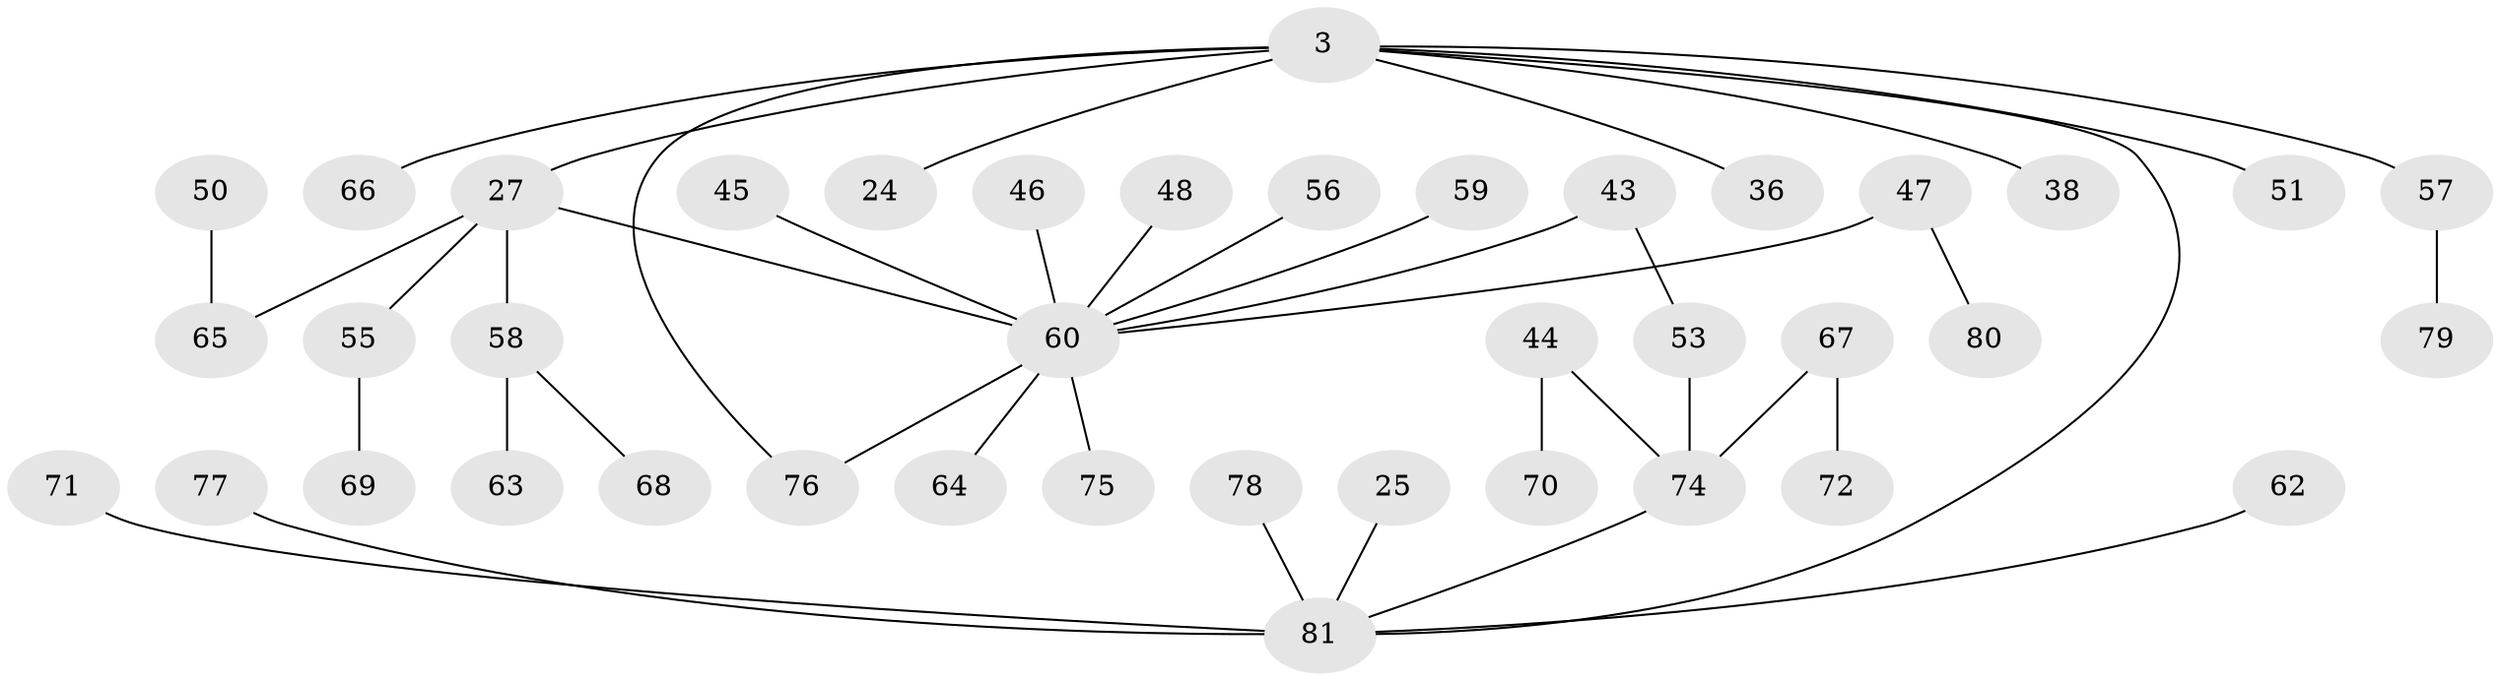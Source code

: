 // original degree distribution, {3: 0.16049382716049382, 7: 0.012345679012345678, 10: 0.012345679012345678, 5: 0.037037037037037035, 4: 0.06172839506172839, 2: 0.25925925925925924, 1: 0.4567901234567901}
// Generated by graph-tools (version 1.1) at 2025/42/03/09/25 04:42:15]
// undirected, 40 vertices, 41 edges
graph export_dot {
graph [start="1"]
  node [color=gray90,style=filled];
  3;
  24;
  25;
  27 [super="+2"];
  36 [super="+10"];
  38;
  43;
  44;
  45;
  46;
  47;
  48;
  50;
  51 [super="+14"];
  53;
  55;
  56;
  57 [super="+16+34+35"];
  58 [super="+42"];
  59;
  60 [super="+26+39+54+28+40+33"];
  62;
  63;
  64;
  65 [super="+37"];
  66;
  67;
  68;
  69;
  70;
  71;
  72;
  74 [super="+32"];
  75;
  76;
  77;
  78;
  79;
  80;
  81 [super="+17+52+73"];
  3 -- 24;
  3 -- 38;
  3 -- 66;
  3 -- 27 [weight=2];
  3 -- 76;
  3 -- 57;
  3 -- 81;
  3 -- 36;
  3 -- 51;
  25 -- 81;
  27 -- 55;
  27 -- 65;
  27 -- 58;
  27 -- 60 [weight=2];
  43 -- 53;
  43 -- 60;
  44 -- 70;
  44 -- 74;
  45 -- 60;
  46 -- 60;
  47 -- 80;
  47 -- 60;
  48 -- 60;
  50 -- 65;
  53 -- 74;
  55 -- 69;
  56 -- 60;
  57 -- 79;
  58 -- 68;
  58 -- 63;
  59 -- 60;
  60 -- 64;
  60 -- 76;
  60 -- 75;
  62 -- 81;
  67 -- 72;
  67 -- 74;
  71 -- 81 [weight=2];
  74 -- 81;
  77 -- 81;
  78 -- 81;
}
